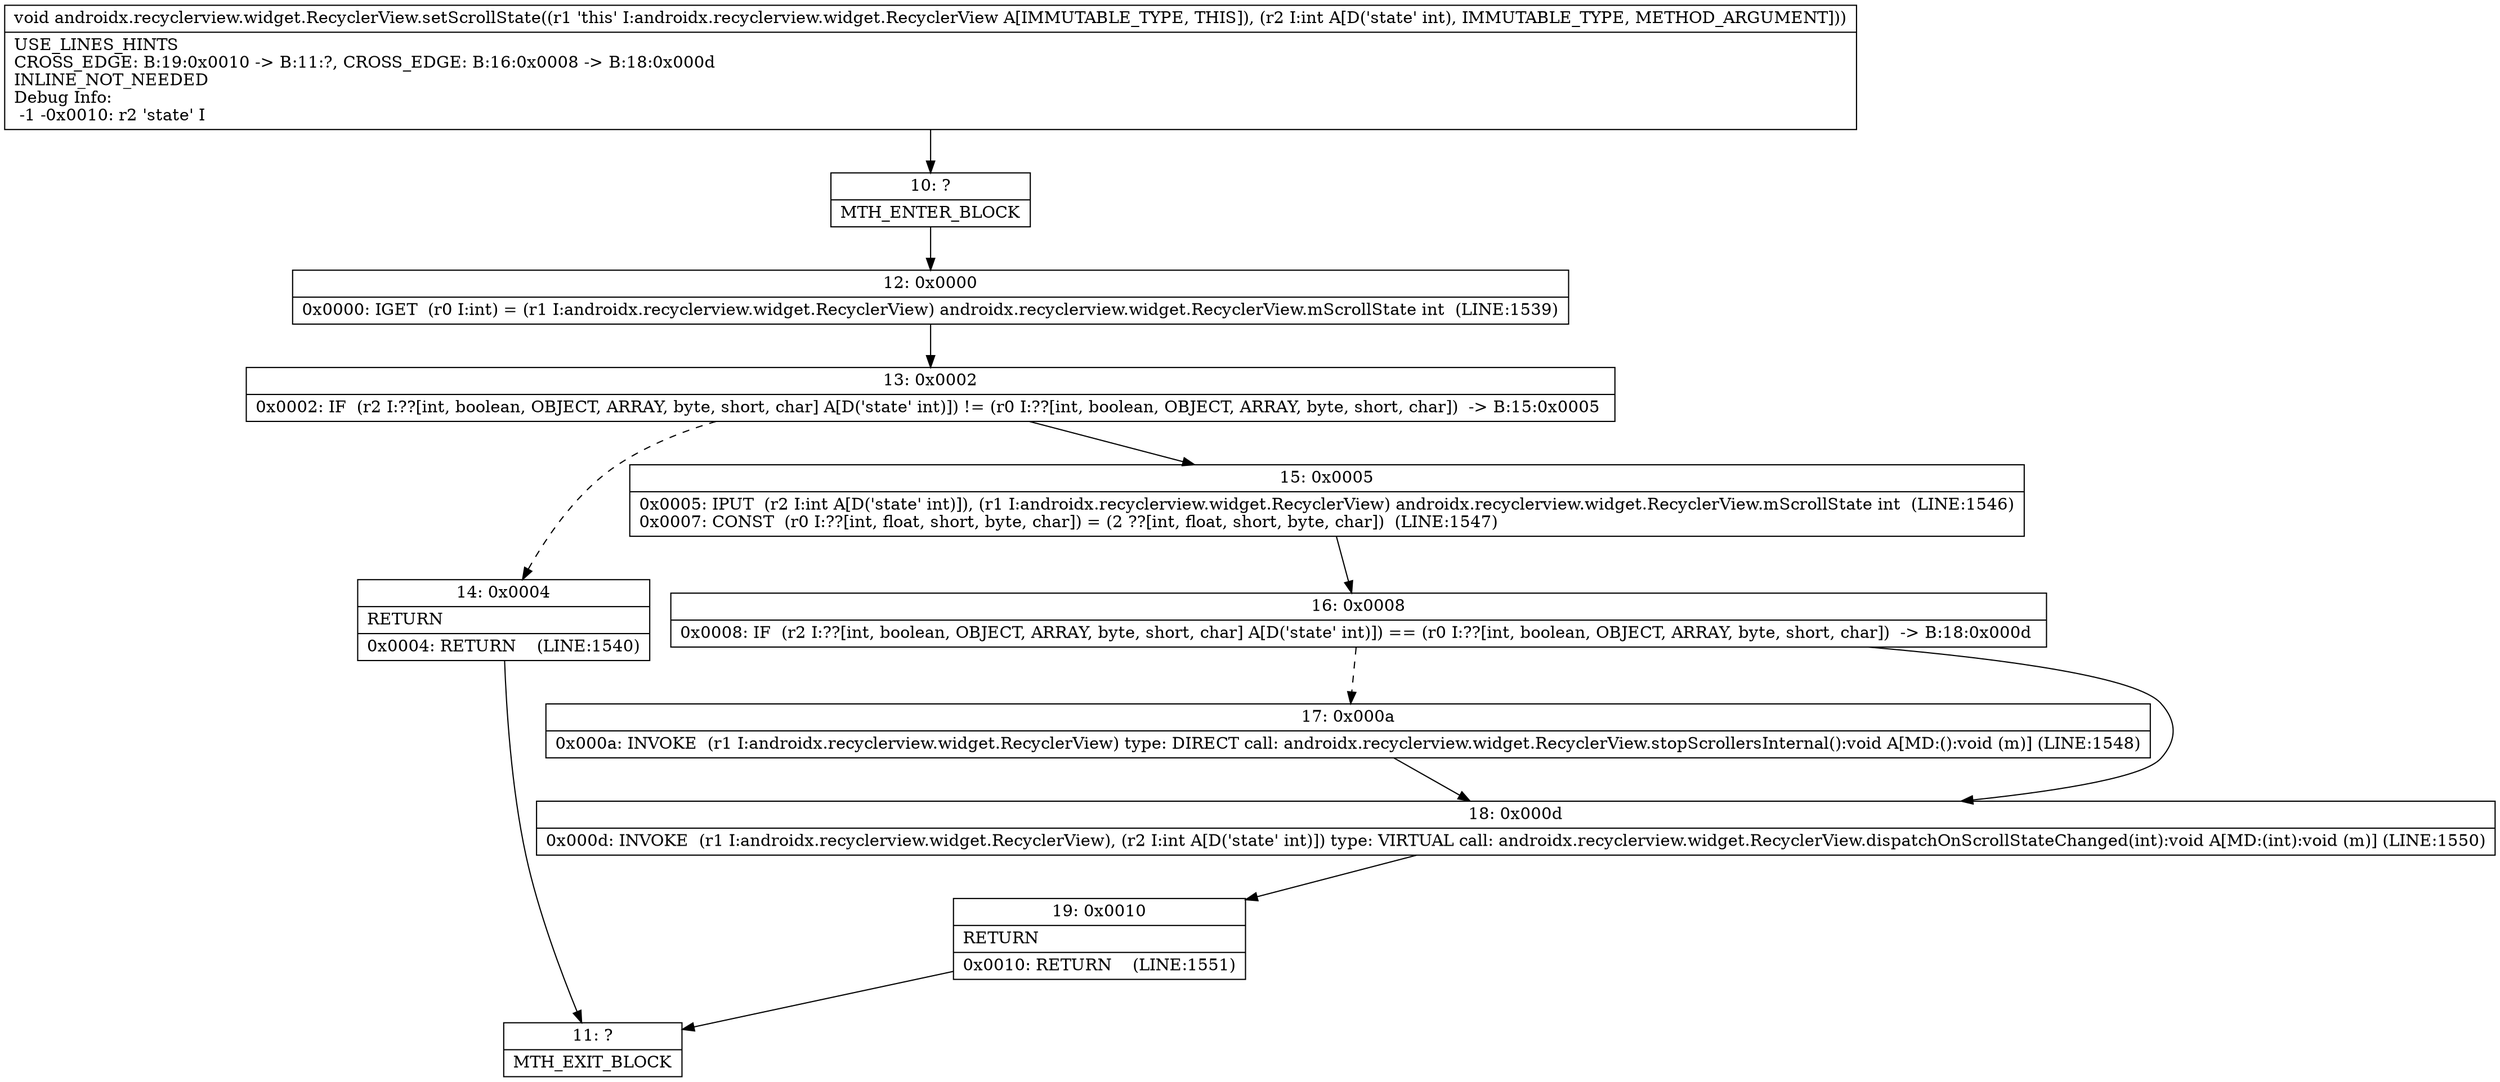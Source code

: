digraph "CFG forandroidx.recyclerview.widget.RecyclerView.setScrollState(I)V" {
Node_10 [shape=record,label="{10\:\ ?|MTH_ENTER_BLOCK\l}"];
Node_12 [shape=record,label="{12\:\ 0x0000|0x0000: IGET  (r0 I:int) = (r1 I:androidx.recyclerview.widget.RecyclerView) androidx.recyclerview.widget.RecyclerView.mScrollState int  (LINE:1539)\l}"];
Node_13 [shape=record,label="{13\:\ 0x0002|0x0002: IF  (r2 I:??[int, boolean, OBJECT, ARRAY, byte, short, char] A[D('state' int)]) != (r0 I:??[int, boolean, OBJECT, ARRAY, byte, short, char])  \-\> B:15:0x0005 \l}"];
Node_14 [shape=record,label="{14\:\ 0x0004|RETURN\l|0x0004: RETURN    (LINE:1540)\l}"];
Node_11 [shape=record,label="{11\:\ ?|MTH_EXIT_BLOCK\l}"];
Node_15 [shape=record,label="{15\:\ 0x0005|0x0005: IPUT  (r2 I:int A[D('state' int)]), (r1 I:androidx.recyclerview.widget.RecyclerView) androidx.recyclerview.widget.RecyclerView.mScrollState int  (LINE:1546)\l0x0007: CONST  (r0 I:??[int, float, short, byte, char]) = (2 ??[int, float, short, byte, char])  (LINE:1547)\l}"];
Node_16 [shape=record,label="{16\:\ 0x0008|0x0008: IF  (r2 I:??[int, boolean, OBJECT, ARRAY, byte, short, char] A[D('state' int)]) == (r0 I:??[int, boolean, OBJECT, ARRAY, byte, short, char])  \-\> B:18:0x000d \l}"];
Node_17 [shape=record,label="{17\:\ 0x000a|0x000a: INVOKE  (r1 I:androidx.recyclerview.widget.RecyclerView) type: DIRECT call: androidx.recyclerview.widget.RecyclerView.stopScrollersInternal():void A[MD:():void (m)] (LINE:1548)\l}"];
Node_18 [shape=record,label="{18\:\ 0x000d|0x000d: INVOKE  (r1 I:androidx.recyclerview.widget.RecyclerView), (r2 I:int A[D('state' int)]) type: VIRTUAL call: androidx.recyclerview.widget.RecyclerView.dispatchOnScrollStateChanged(int):void A[MD:(int):void (m)] (LINE:1550)\l}"];
Node_19 [shape=record,label="{19\:\ 0x0010|RETURN\l|0x0010: RETURN    (LINE:1551)\l}"];
MethodNode[shape=record,label="{void androidx.recyclerview.widget.RecyclerView.setScrollState((r1 'this' I:androidx.recyclerview.widget.RecyclerView A[IMMUTABLE_TYPE, THIS]), (r2 I:int A[D('state' int), IMMUTABLE_TYPE, METHOD_ARGUMENT]))  | USE_LINES_HINTS\lCROSS_EDGE: B:19:0x0010 \-\> B:11:?, CROSS_EDGE: B:16:0x0008 \-\> B:18:0x000d\lINLINE_NOT_NEEDED\lDebug Info:\l  \-1 \-0x0010: r2 'state' I\l}"];
MethodNode -> Node_10;Node_10 -> Node_12;
Node_12 -> Node_13;
Node_13 -> Node_14[style=dashed];
Node_13 -> Node_15;
Node_14 -> Node_11;
Node_15 -> Node_16;
Node_16 -> Node_17[style=dashed];
Node_16 -> Node_18;
Node_17 -> Node_18;
Node_18 -> Node_19;
Node_19 -> Node_11;
}

